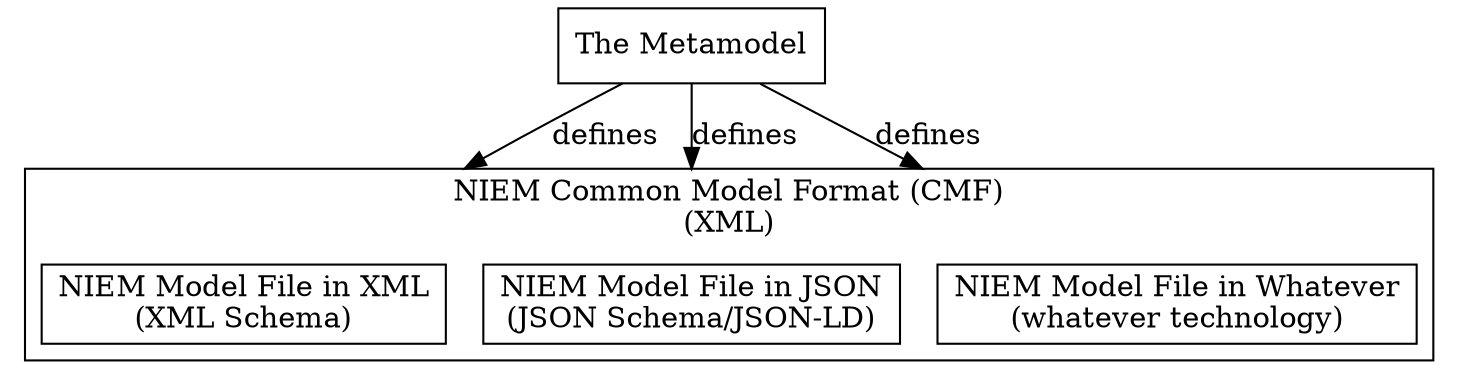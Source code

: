 digraph terms {

compound=true;

	metamodel[label="The Metamodel", shape="box"];

	subgraph cluster0 {
	
		label="NIEM Common Model Format (CMF)\n(XML)";
	
		nmix[label="NIEM Model File in XML\n(XML Schema)", shape="box"];
		nmij[label="NIEM Model File in JSON\n(JSON Schema/JSON-LD)", shape="box"];
		nmiw[label="NIEM Model File in Whatever\n(whatever technology)", shape="box"];

	}


	metamodel -> nmix[lhead="cluster0", label="defines"];
	metamodel -> nmij[lhead="cluster0", label="defines"];
	metamodel -> nmiw[lhead="cluster0", label="defines"];

}